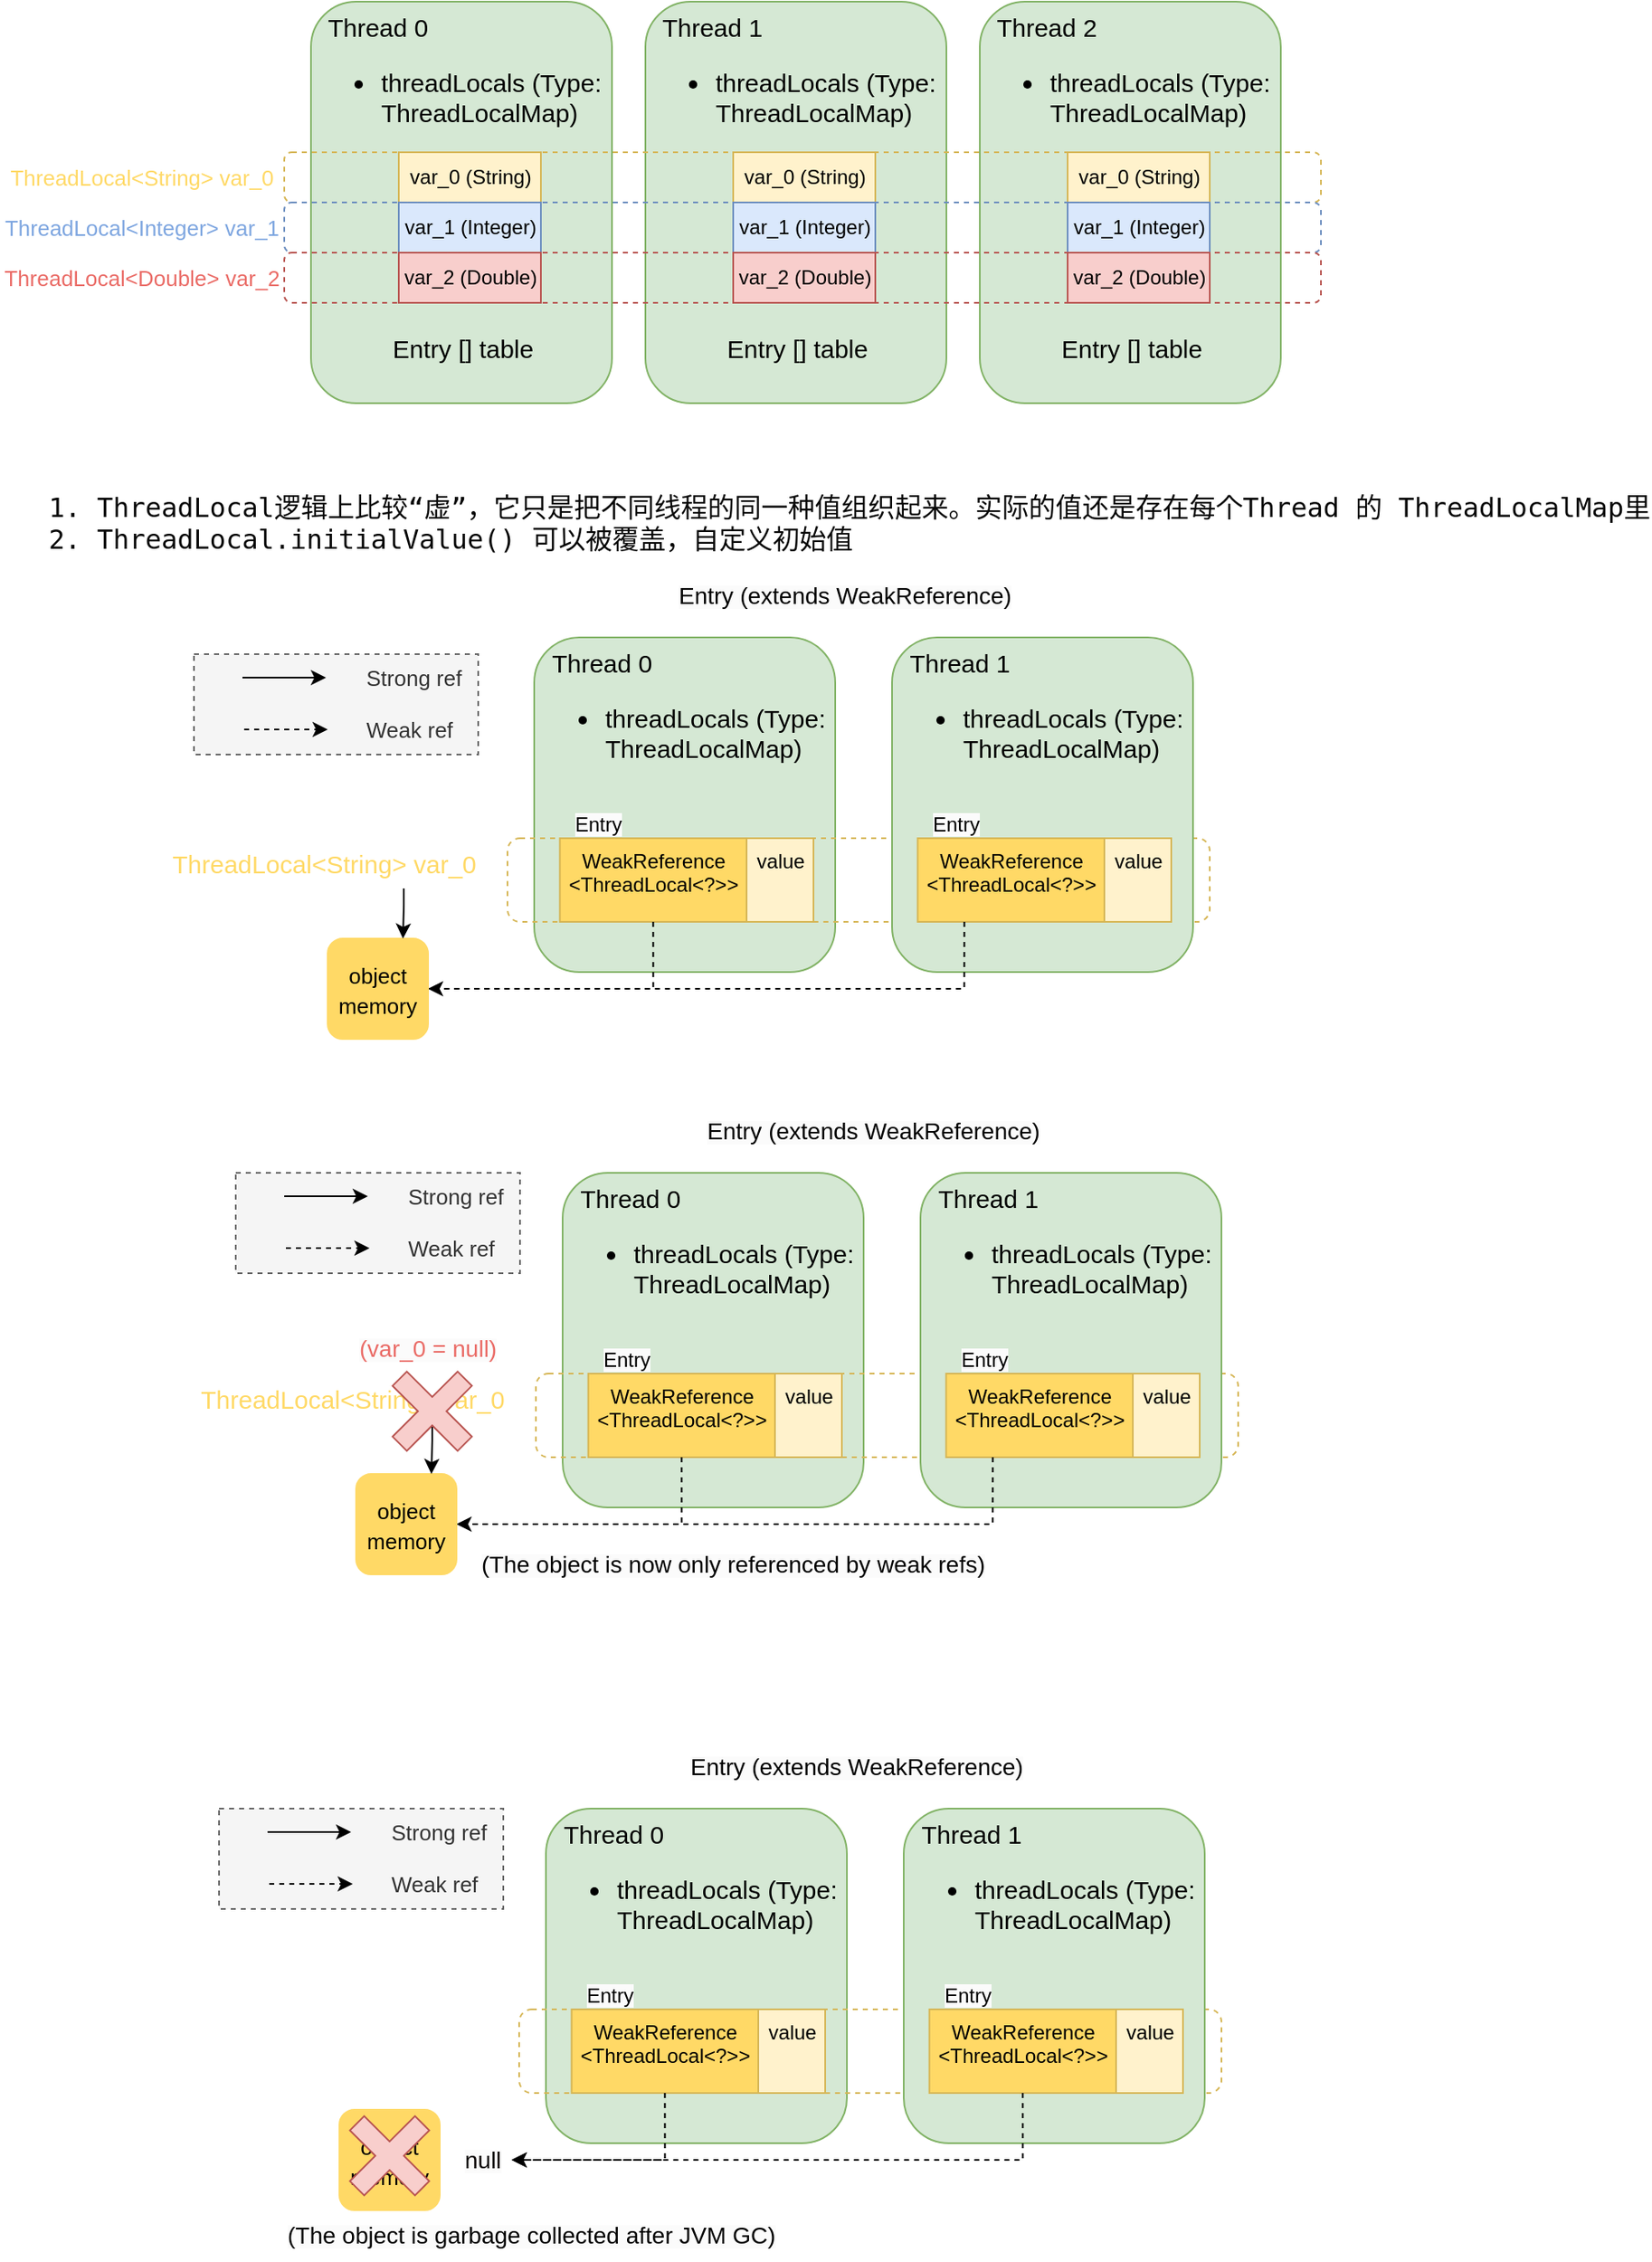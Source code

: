<mxfile version="20.8.16" type="device"><diagram name="Page-1" id="KQCUsc4R_LKJcr5QYnET"><mxGraphModel dx="1717" dy="434" grid="1" gridSize="10" guides="1" tooltips="1" connect="1" arrows="1" fold="1" page="1" pageScale="1" pageWidth="827" pageHeight="1169" math="0" shadow="0"><root><mxCell id="0"/><mxCell id="1" parent="0"/><mxCell id="B_DKXvZVh4NNkAIcKHOD-2" value="&lt;font style=&quot;font-size: 15px;&quot;&gt;&amp;nbsp; Thread 0&lt;br&gt;&lt;ul&gt;&lt;li&gt;&lt;font style=&quot;font-size: 15px;&quot;&gt;threadLocals&amp;nbsp;&lt;/font&gt;(Type: ThreadLocalMap)&lt;/li&gt;&lt;/ul&gt;&lt;div&gt;&lt;br&gt;&lt;/div&gt;&lt;div&gt;&lt;br&gt;&lt;/div&gt;&lt;div&gt;&lt;br&gt;&lt;/div&gt;&lt;div&gt;&lt;br&gt;&lt;/div&gt;&lt;div&gt;&lt;br&gt;&lt;/div&gt;&lt;div&gt;&lt;br&gt;&lt;/div&gt;&lt;div style=&quot;text-align: center;&quot;&gt;Entry [] table&lt;/div&gt;&lt;/font&gt;" style="rounded=1;whiteSpace=wrap;html=1;fillColor=#d5e8d4;strokeColor=#82b366;align=left;verticalAlign=top;" parent="1" vertex="1"><mxGeometry x="120" y="220" width="180" height="240" as="geometry"/></mxCell><mxCell id="obcMzJV8OdLjoDDide2l-2" value="var_0 (String)" style="rounded=0;whiteSpace=wrap;html=1;fillColor=#fff2cc;strokeColor=#d6b656;" parent="1" vertex="1"><mxGeometry x="172.5" y="310" width="85" height="30" as="geometry"/></mxCell><mxCell id="obcMzJV8OdLjoDDide2l-3" value="var_1 (Integer)" style="rounded=0;whiteSpace=wrap;html=1;fillColor=#dae8fc;strokeColor=#6c8ebf;" parent="1" vertex="1"><mxGeometry x="172.5" y="340" width="85" height="30" as="geometry"/></mxCell><mxCell id="obcMzJV8OdLjoDDide2l-4" value="var_2 (Double)" style="rounded=0;whiteSpace=wrap;html=1;fillColor=#f8cecc;strokeColor=#b85450;" parent="1" vertex="1"><mxGeometry x="172.5" y="370" width="85" height="30" as="geometry"/></mxCell><mxCell id="obcMzJV8OdLjoDDide2l-15" value="&lt;pre style=&quot;background-color:#ffffff;color:#080808;font-family:'JetBrains Mono',monospace;font-size:12.0pt;&quot;&gt;&lt;ol&gt;&lt;li&gt;ThreadLocal逻辑上比较“虚”，它只是把不同线程的同一种值组织起来。实际的值还是存在每个Thread 的 ThreadLocalMap里&lt;/li&gt;&lt;li&gt;ThreadLocal.initialValue() 可以被覆盖，自定义初始值&lt;/li&gt;&lt;/ol&gt;&lt;/pre&gt;" style="text;whiteSpace=wrap;html=1;" parent="1" vertex="1"><mxGeometry x="-50" y="490" width="530" height="70" as="geometry"/></mxCell><mxCell id="obcMzJV8OdLjoDDide2l-20" value="ThreadLocal&amp;lt;String&amp;gt; var_0" style="text;html=1;strokeColor=none;fillColor=none;align=center;verticalAlign=middle;whiteSpace=wrap;rounded=0;fontColor=#FFD966;fontSize=13;" parent="1" vertex="1"><mxGeometry x="-66" y="310" width="170" height="30" as="geometry"/></mxCell><mxCell id="obcMzJV8OdLjoDDide2l-21" value="&lt;font style=&quot;font-size: 15px;&quot;&gt;&amp;nbsp; Thread 1&lt;br&gt;&lt;ul&gt;&lt;li&gt;&lt;font style=&quot;font-size: 15px;&quot;&gt;threadLocals&amp;nbsp;&lt;/font&gt;(Type: ThreadLocalMap)&lt;/li&gt;&lt;/ul&gt;&lt;div&gt;&lt;br&gt;&lt;/div&gt;&lt;div&gt;&lt;br&gt;&lt;/div&gt;&lt;div&gt;&lt;br&gt;&lt;/div&gt;&lt;div&gt;&lt;br&gt;&lt;/div&gt;&lt;div&gt;&lt;br&gt;&lt;/div&gt;&lt;div&gt;&lt;br&gt;&lt;/div&gt;&lt;div style=&quot;text-align: center;&quot;&gt;Entry [] table&lt;/div&gt;&lt;/font&gt;" style="rounded=1;whiteSpace=wrap;html=1;fillColor=#d5e8d4;strokeColor=#82b366;align=left;verticalAlign=top;" parent="1" vertex="1"><mxGeometry x="320" y="220" width="180" height="240" as="geometry"/></mxCell><mxCell id="obcMzJV8OdLjoDDide2l-22" value="var_0 (String)" style="rounded=0;whiteSpace=wrap;html=1;fillColor=#fff2cc;strokeColor=#d6b656;" parent="1" vertex="1"><mxGeometry x="372.5" y="310" width="85" height="30" as="geometry"/></mxCell><mxCell id="obcMzJV8OdLjoDDide2l-23" value="var_1 (Integer)" style="rounded=0;whiteSpace=wrap;html=1;fillColor=#dae8fc;strokeColor=#6c8ebf;" parent="1" vertex="1"><mxGeometry x="372.5" y="340" width="85" height="30" as="geometry"/></mxCell><mxCell id="obcMzJV8OdLjoDDide2l-24" value="var_2 (Double)" style="rounded=0;whiteSpace=wrap;html=1;fillColor=#f8cecc;strokeColor=#b85450;" parent="1" vertex="1"><mxGeometry x="372.5" y="370" width="85" height="30" as="geometry"/></mxCell><mxCell id="obcMzJV8OdLjoDDide2l-25" value="&lt;font style=&quot;font-size: 15px;&quot;&gt;&amp;nbsp; Thread 2&lt;br&gt;&lt;ul&gt;&lt;li&gt;&lt;font style=&quot;font-size: 15px;&quot;&gt;threadLocals&amp;nbsp;&lt;/font&gt;(Type: ThreadLocalMap)&lt;/li&gt;&lt;/ul&gt;&lt;div&gt;&lt;br&gt;&lt;/div&gt;&lt;div&gt;&lt;br&gt;&lt;/div&gt;&lt;div&gt;&lt;br&gt;&lt;/div&gt;&lt;div&gt;&lt;br&gt;&lt;/div&gt;&lt;div&gt;&lt;br&gt;&lt;/div&gt;&lt;div&gt;&lt;br&gt;&lt;/div&gt;&lt;div style=&quot;text-align: center;&quot;&gt;Entry [] table&lt;/div&gt;&lt;/font&gt;" style="rounded=1;whiteSpace=wrap;html=1;fillColor=#d5e8d4;strokeColor=#82b366;align=left;verticalAlign=top;" parent="1" vertex="1"><mxGeometry x="520" y="220" width="180" height="240" as="geometry"/></mxCell><mxCell id="obcMzJV8OdLjoDDide2l-26" value="var_0 (String)" style="rounded=0;whiteSpace=wrap;html=1;fillColor=#fff2cc;strokeColor=#d6b656;" parent="1" vertex="1"><mxGeometry x="572.5" y="310" width="85" height="30" as="geometry"/></mxCell><mxCell id="obcMzJV8OdLjoDDide2l-27" value="var_1 (Integer)" style="rounded=0;whiteSpace=wrap;html=1;fillColor=#dae8fc;strokeColor=#6c8ebf;" parent="1" vertex="1"><mxGeometry x="572.5" y="340" width="85" height="30" as="geometry"/></mxCell><mxCell id="obcMzJV8OdLjoDDide2l-28" value="var_2 (Double)" style="rounded=0;whiteSpace=wrap;html=1;fillColor=#f8cecc;strokeColor=#b85450;" parent="1" vertex="1"><mxGeometry x="572.5" y="370" width="85" height="30" as="geometry"/></mxCell><mxCell id="obcMzJV8OdLjoDDide2l-14" value="" style="rounded=1;whiteSpace=wrap;html=1;fillColor=none;strokeColor=#d6b656;dashed=1;" parent="1" vertex="1"><mxGeometry x="104" y="310" width="620" height="30" as="geometry"/></mxCell><mxCell id="obcMzJV8OdLjoDDide2l-29" value="ThreadLocal&amp;lt;Integer&amp;gt; var_1" style="text;html=1;strokeColor=none;fillColor=none;align=center;verticalAlign=middle;whiteSpace=wrap;rounded=0;fontColor=#7EA6E0;fontSize=13;" parent="1" vertex="1"><mxGeometry x="-66" y="340" width="170" height="30" as="geometry"/></mxCell><mxCell id="obcMzJV8OdLjoDDide2l-30" value="" style="rounded=1;whiteSpace=wrap;html=1;fillColor=none;strokeColor=#6c8ebf;dashed=1;" parent="1" vertex="1"><mxGeometry x="104" y="340" width="620" height="30" as="geometry"/></mxCell><mxCell id="obcMzJV8OdLjoDDide2l-31" value="ThreadLocal&amp;lt;Double&amp;gt; var_2" style="text;html=1;strokeColor=none;fillColor=none;align=center;verticalAlign=middle;whiteSpace=wrap;rounded=0;fontColor=#EA6B66;fontSize=13;" parent="1" vertex="1"><mxGeometry x="-66" y="370" width="170" height="30" as="geometry"/></mxCell><mxCell id="obcMzJV8OdLjoDDide2l-32" value="" style="rounded=1;whiteSpace=wrap;html=1;fillColor=none;strokeColor=#b85450;dashed=1;" parent="1" vertex="1"><mxGeometry x="104" y="370" width="620" height="30" as="geometry"/></mxCell><mxCell id="EUvxpRWeTbnIvsRuFdWX-4" value="&lt;span style=&quot;color: rgb(0, 0, 0); font-family: Helvetica; font-style: normal; font-variant-ligatures: normal; font-variant-caps: normal; font-weight: 400; letter-spacing: normal; orphans: 2; text-align: center; text-indent: 0px; text-transform: none; widows: 2; word-spacing: 0px; -webkit-text-stroke-width: 0px; background-color: rgb(251, 251, 251); text-decoration-thickness: initial; text-decoration-style: initial; text-decoration-color: initial; float: none; display: inline !important;&quot;&gt;&lt;font style=&quot;font-size: 14px;&quot;&gt;Entry (extends WeakReference)&lt;/font&gt;&lt;/span&gt;" style="text;whiteSpace=wrap;html=1;" vertex="1" parent="1"><mxGeometry x="337.5" y="560" width="220" height="40" as="geometry"/></mxCell><mxCell id="EUvxpRWeTbnIvsRuFdWX-5" value="&lt;font style=&quot;font-size: 15px;&quot;&gt;&amp;nbsp; Thread 0&lt;br&gt;&lt;ul&gt;&lt;li&gt;&lt;font style=&quot;font-size: 15px;&quot;&gt;threadLocals&amp;nbsp;&lt;/font&gt;(Type: ThreadLocalMap)&lt;/li&gt;&lt;/ul&gt;&lt;div&gt;&lt;br&gt;&lt;/div&gt;&lt;div&gt;&lt;br&gt;&lt;/div&gt;&lt;div&gt;&lt;br&gt;&lt;/div&gt;&lt;div&gt;&lt;br&gt;&lt;/div&gt;&lt;div&gt;&lt;br&gt;&lt;/div&gt;&lt;div&gt;&lt;br&gt;&lt;/div&gt;&lt;div style=&quot;text-align: center;&quot;&gt;&lt;br&gt;&lt;/div&gt;&lt;/font&gt;" style="rounded=1;whiteSpace=wrap;html=1;fillColor=#d5e8d4;strokeColor=#82b366;align=left;verticalAlign=top;" vertex="1" parent="1"><mxGeometry x="253.5" y="600" width="180" height="200" as="geometry"/></mxCell><mxCell id="EUvxpRWeTbnIvsRuFdWX-6" value="" style="rounded=0;whiteSpace=wrap;html=1;fillColor=#fff2cc;strokeColor=#d6b656;" vertex="1" parent="1"><mxGeometry x="275.83" y="720" width="141.67" height="50" as="geometry"/></mxCell><mxCell id="EUvxpRWeTbnIvsRuFdWX-9" value="&lt;font style=&quot;font-size: 15px;&quot;&gt;ThreadLocal&amp;lt;String&amp;gt; var_0&lt;/font&gt;" style="text;html=1;strokeColor=none;fillColor=none;align=center;verticalAlign=middle;whiteSpace=wrap;rounded=0;fontColor=#FFD966;fontSize=13;" vertex="1" parent="1"><mxGeometry x="33" y="720" width="190" height="30" as="geometry"/></mxCell><mxCell id="EUvxpRWeTbnIvsRuFdWX-26" value="" style="rounded=1;whiteSpace=wrap;html=1;fillColor=none;strokeColor=#d6b656;dashed=1;" vertex="1" parent="1"><mxGeometry x="237.5" y="720" width="420" height="50" as="geometry"/></mxCell><mxCell id="EUvxpRWeTbnIvsRuFdWX-27" value="&lt;span style=&quot;color: rgb(0, 0, 0); font-family: Helvetica; font-size: 12px; font-style: normal; font-variant-ligatures: normal; font-variant-caps: normal; font-weight: 400; letter-spacing: normal; orphans: 2; text-align: center; text-indent: 0px; text-transform: none; widows: 2; word-spacing: 0px; -webkit-text-stroke-width: 0px; background-color: rgb(251, 251, 251); text-decoration-thickness: initial; text-decoration-style: initial; text-decoration-color: initial; float: none; display: inline !important;&quot;&gt;Entry&lt;/span&gt;" style="text;whiteSpace=wrap;html=1;fontSize=15;" vertex="1" parent="1"><mxGeometry x="275.83" y="695" width="110" height="40" as="geometry"/></mxCell><mxCell id="EUvxpRWeTbnIvsRuFdWX-3" value="WeakReference&lt;br&gt;&amp;lt;ThreadLocal&amp;lt;?&amp;gt;&amp;gt;" style="rounded=0;whiteSpace=wrap;html=1;fillColor=#FFD966;strokeColor=#d6b656;horizontal=1;align=center;verticalAlign=top;" vertex="1" parent="1"><mxGeometry x="268.83" y="720" width="111.67" height="50" as="geometry"/></mxCell><mxCell id="EUvxpRWeTbnIvsRuFdWX-1" value="value" style="rounded=0;whiteSpace=wrap;html=1;fillColor=#fff2cc;strokeColor=#d6b656;horizontal=1;align=center;verticalAlign=top;" vertex="1" parent="1"><mxGeometry x="380.5" y="720" width="40" height="50" as="geometry"/></mxCell><mxCell id="EUvxpRWeTbnIvsRuFdWX-28" value="" style="endArrow=classic;html=1;rounded=0;fontSize=15;exitX=0.5;exitY=1;exitDx=0;exitDy=0;entryX=1;entryY=0.5;entryDx=0;entryDy=0;edgeStyle=orthogonalEdgeStyle;dashed=1;" edge="1" parent="1" source="EUvxpRWeTbnIvsRuFdWX-3" target="EUvxpRWeTbnIvsRuFdWX-36"><mxGeometry width="50" height="50" relative="1" as="geometry"><mxPoint x="237.5" y="740" as="sourcePoint"/><mxPoint x="287.5" y="690" as="targetPoint"/><Array as="points"><mxPoint x="325" y="810"/></Array></mxGeometry></mxCell><mxCell id="EUvxpRWeTbnIvsRuFdWX-30" value="&lt;font style=&quot;font-size: 15px;&quot;&gt;&amp;nbsp; Thread 1&lt;br&gt;&lt;ul&gt;&lt;li&gt;&lt;font style=&quot;font-size: 15px;&quot;&gt;threadLocals&amp;nbsp;&lt;/font&gt;(Type: ThreadLocalMap)&lt;/li&gt;&lt;/ul&gt;&lt;div&gt;&lt;br&gt;&lt;/div&gt;&lt;div&gt;&lt;br&gt;&lt;/div&gt;&lt;div&gt;&lt;br&gt;&lt;/div&gt;&lt;div&gt;&lt;br&gt;&lt;/div&gt;&lt;div&gt;&lt;br&gt;&lt;/div&gt;&lt;div&gt;&lt;br&gt;&lt;/div&gt;&lt;div style=&quot;text-align: center;&quot;&gt;&lt;br&gt;&lt;/div&gt;&lt;/font&gt;" style="rounded=1;whiteSpace=wrap;html=1;fillColor=#d5e8d4;strokeColor=#82b366;align=left;verticalAlign=top;" vertex="1" parent="1"><mxGeometry x="467.5" y="600" width="180" height="200" as="geometry"/></mxCell><mxCell id="EUvxpRWeTbnIvsRuFdWX-31" value="" style="rounded=0;whiteSpace=wrap;html=1;fillColor=#fff2cc;strokeColor=#d6b656;" vertex="1" parent="1"><mxGeometry x="489.83" y="720" width="141.67" height="50" as="geometry"/></mxCell><mxCell id="EUvxpRWeTbnIvsRuFdWX-32" value="&lt;span style=&quot;color: rgb(0, 0, 0); font-family: Helvetica; font-size: 12px; font-style: normal; font-variant-ligatures: normal; font-variant-caps: normal; font-weight: 400; letter-spacing: normal; orphans: 2; text-align: center; text-indent: 0px; text-transform: none; widows: 2; word-spacing: 0px; -webkit-text-stroke-width: 0px; background-color: rgb(251, 251, 251); text-decoration-thickness: initial; text-decoration-style: initial; text-decoration-color: initial; float: none; display: inline !important;&quot;&gt;Entry&lt;/span&gt;" style="text;whiteSpace=wrap;html=1;fontSize=15;" vertex="1" parent="1"><mxGeometry x="489.83" y="695" width="110" height="40" as="geometry"/></mxCell><mxCell id="EUvxpRWeTbnIvsRuFdWX-33" value="WeakReference&lt;br&gt;&amp;lt;ThreadLocal&amp;lt;?&amp;gt;&amp;gt;" style="rounded=0;whiteSpace=wrap;html=1;fillColor=#FFD966;strokeColor=#d6b656;horizontal=1;align=center;verticalAlign=top;" vertex="1" parent="1"><mxGeometry x="482.83" y="720" width="111.67" height="50" as="geometry"/></mxCell><mxCell id="EUvxpRWeTbnIvsRuFdWX-34" value="value" style="rounded=0;whiteSpace=wrap;html=1;fillColor=#fff2cc;strokeColor=#d6b656;horizontal=1;align=center;verticalAlign=top;" vertex="1" parent="1"><mxGeometry x="594.5" y="720" width="40" height="50" as="geometry"/></mxCell><mxCell id="EUvxpRWeTbnIvsRuFdWX-29" value="" style="endArrow=classic;html=1;rounded=0;fontSize=15;dashed=1;exitX=0.25;exitY=1;exitDx=0;exitDy=0;entryX=1;entryY=0.5;entryDx=0;entryDy=0;edgeStyle=orthogonalEdgeStyle;" edge="1" parent="1" source="EUvxpRWeTbnIvsRuFdWX-33" target="EUvxpRWeTbnIvsRuFdWX-36"><mxGeometry width="50" height="50" relative="1" as="geometry"><mxPoint x="157.5" y="650" as="sourcePoint"/><mxPoint x="227.5" y="720" as="targetPoint"/><Array as="points"><mxPoint x="511" y="810"/><mxPoint x="160" y="810"/></Array></mxGeometry></mxCell><mxCell id="EUvxpRWeTbnIvsRuFdWX-36" value="&lt;font style=&quot;font-size: 13px;&quot;&gt;object&lt;br&gt;memory&lt;/font&gt;" style="rounded=1;whiteSpace=wrap;html=1;strokeColor=#FFD966;fontSize=15;fillColor=#FFD966;" vertex="1" parent="1"><mxGeometry x="130" y="780" width="60" height="60" as="geometry"/></mxCell><mxCell id="EUvxpRWeTbnIvsRuFdWX-37" value="" style="endArrow=classic;html=1;rounded=0;fontSize=15;exitX=0.75;exitY=1;exitDx=0;exitDy=0;entryX=0.75;entryY=0;entryDx=0;entryDy=0;edgeStyle=orthogonalEdgeStyle;" edge="1" parent="1" source="EUvxpRWeTbnIvsRuFdWX-9" target="EUvxpRWeTbnIvsRuFdWX-36"><mxGeometry width="50" height="50" relative="1" as="geometry"><mxPoint x="334.665" y="780" as="sourcePoint"/><mxPoint x="200" y="820" as="targetPoint"/><Array as="points"><mxPoint x="176" y="760"/><mxPoint x="175" y="760"/></Array></mxGeometry></mxCell><mxCell id="EUvxpRWeTbnIvsRuFdWX-38" value="&lt;span style=&quot;color: rgb(0, 0, 0); font-family: Helvetica; font-style: normal; font-variant-ligatures: normal; font-variant-caps: normal; font-weight: 400; letter-spacing: normal; orphans: 2; text-align: center; text-indent: 0px; text-transform: none; widows: 2; word-spacing: 0px; -webkit-text-stroke-width: 0px; background-color: rgb(251, 251, 251); text-decoration-thickness: initial; text-decoration-style: initial; text-decoration-color: initial; float: none; display: inline !important;&quot;&gt;&lt;font style=&quot;font-size: 14px;&quot;&gt;Entry (extends WeakReference)&lt;/font&gt;&lt;/span&gt;" style="text;whiteSpace=wrap;html=1;" vertex="1" parent="1"><mxGeometry x="354.5" y="880" width="220" height="40" as="geometry"/></mxCell><mxCell id="EUvxpRWeTbnIvsRuFdWX-39" value="&lt;font style=&quot;font-size: 15px;&quot;&gt;&amp;nbsp; Thread 0&lt;br&gt;&lt;ul&gt;&lt;li&gt;&lt;font style=&quot;font-size: 15px;&quot;&gt;threadLocals&amp;nbsp;&lt;/font&gt;(Type: ThreadLocalMap)&lt;/li&gt;&lt;/ul&gt;&lt;div&gt;&lt;br&gt;&lt;/div&gt;&lt;div&gt;&lt;br&gt;&lt;/div&gt;&lt;div&gt;&lt;br&gt;&lt;/div&gt;&lt;div&gt;&lt;br&gt;&lt;/div&gt;&lt;div&gt;&lt;br&gt;&lt;/div&gt;&lt;div&gt;&lt;br&gt;&lt;/div&gt;&lt;div style=&quot;text-align: center;&quot;&gt;&lt;br&gt;&lt;/div&gt;&lt;/font&gt;" style="rounded=1;whiteSpace=wrap;html=1;fillColor=#d5e8d4;strokeColor=#82b366;align=left;verticalAlign=top;" vertex="1" parent="1"><mxGeometry x="270.5" y="920" width="180" height="200" as="geometry"/></mxCell><mxCell id="EUvxpRWeTbnIvsRuFdWX-40" value="" style="rounded=0;whiteSpace=wrap;html=1;fillColor=#fff2cc;strokeColor=#d6b656;" vertex="1" parent="1"><mxGeometry x="292.83" y="1040" width="141.67" height="50" as="geometry"/></mxCell><mxCell id="EUvxpRWeTbnIvsRuFdWX-41" value="&lt;font style=&quot;font-size: 15px;&quot;&gt;ThreadLocal&amp;lt;String&amp;gt; var_0&lt;/font&gt;" style="text;html=1;strokeColor=none;fillColor=none;align=center;verticalAlign=middle;whiteSpace=wrap;rounded=0;fontColor=#FFD966;fontSize=13;" vertex="1" parent="1"><mxGeometry x="50" y="1040" width="190" height="30" as="geometry"/></mxCell><mxCell id="EUvxpRWeTbnIvsRuFdWX-42" value="" style="rounded=1;whiteSpace=wrap;html=1;fillColor=none;strokeColor=#d6b656;dashed=1;" vertex="1" parent="1"><mxGeometry x="254.5" y="1040" width="420" height="50" as="geometry"/></mxCell><mxCell id="EUvxpRWeTbnIvsRuFdWX-43" value="&lt;span style=&quot;color: rgb(0, 0, 0); font-family: Helvetica; font-size: 12px; font-style: normal; font-variant-ligatures: normal; font-variant-caps: normal; font-weight: 400; letter-spacing: normal; orphans: 2; text-align: center; text-indent: 0px; text-transform: none; widows: 2; word-spacing: 0px; -webkit-text-stroke-width: 0px; background-color: rgb(251, 251, 251); text-decoration-thickness: initial; text-decoration-style: initial; text-decoration-color: initial; float: none; display: inline !important;&quot;&gt;Entry&lt;/span&gt;" style="text;whiteSpace=wrap;html=1;fontSize=15;" vertex="1" parent="1"><mxGeometry x="292.83" y="1015" width="110" height="40" as="geometry"/></mxCell><mxCell id="EUvxpRWeTbnIvsRuFdWX-44" value="WeakReference&lt;br&gt;&amp;lt;ThreadLocal&amp;lt;?&amp;gt;&amp;gt;" style="rounded=0;whiteSpace=wrap;html=1;fillColor=#FFD966;strokeColor=#d6b656;horizontal=1;align=center;verticalAlign=top;" vertex="1" parent="1"><mxGeometry x="285.83" y="1040" width="111.67" height="50" as="geometry"/></mxCell><mxCell id="EUvxpRWeTbnIvsRuFdWX-45" value="value" style="rounded=0;whiteSpace=wrap;html=1;fillColor=#fff2cc;strokeColor=#d6b656;horizontal=1;align=center;verticalAlign=top;" vertex="1" parent="1"><mxGeometry x="397.5" y="1040" width="40" height="50" as="geometry"/></mxCell><mxCell id="EUvxpRWeTbnIvsRuFdWX-46" value="" style="endArrow=classic;html=1;rounded=0;fontSize=15;exitX=0.5;exitY=1;exitDx=0;exitDy=0;entryX=1;entryY=0.5;entryDx=0;entryDy=0;edgeStyle=orthogonalEdgeStyle;dashed=1;" edge="1" parent="1" source="EUvxpRWeTbnIvsRuFdWX-44" target="EUvxpRWeTbnIvsRuFdWX-53"><mxGeometry width="50" height="50" relative="1" as="geometry"><mxPoint x="254.5" y="1060" as="sourcePoint"/><mxPoint x="304.5" y="1010" as="targetPoint"/><Array as="points"><mxPoint x="342" y="1130"/></Array></mxGeometry></mxCell><mxCell id="EUvxpRWeTbnIvsRuFdWX-47" value="&lt;font style=&quot;font-size: 15px;&quot;&gt;&amp;nbsp; Thread 1&lt;br&gt;&lt;ul&gt;&lt;li&gt;&lt;font style=&quot;font-size: 15px;&quot;&gt;threadLocals&amp;nbsp;&lt;/font&gt;(Type: ThreadLocalMap)&lt;/li&gt;&lt;/ul&gt;&lt;div&gt;&lt;br&gt;&lt;/div&gt;&lt;div&gt;&lt;br&gt;&lt;/div&gt;&lt;div&gt;&lt;br&gt;&lt;/div&gt;&lt;div&gt;&lt;br&gt;&lt;/div&gt;&lt;div&gt;&lt;br&gt;&lt;/div&gt;&lt;div&gt;&lt;br&gt;&lt;/div&gt;&lt;div style=&quot;text-align: center;&quot;&gt;&lt;br&gt;&lt;/div&gt;&lt;/font&gt;" style="rounded=1;whiteSpace=wrap;html=1;fillColor=#d5e8d4;strokeColor=#82b366;align=left;verticalAlign=top;" vertex="1" parent="1"><mxGeometry x="484.5" y="920" width="180" height="200" as="geometry"/></mxCell><mxCell id="EUvxpRWeTbnIvsRuFdWX-48" value="" style="rounded=0;whiteSpace=wrap;html=1;fillColor=#fff2cc;strokeColor=#d6b656;" vertex="1" parent="1"><mxGeometry x="506.83" y="1040" width="141.67" height="50" as="geometry"/></mxCell><mxCell id="EUvxpRWeTbnIvsRuFdWX-49" value="&lt;span style=&quot;color: rgb(0, 0, 0); font-family: Helvetica; font-size: 12px; font-style: normal; font-variant-ligatures: normal; font-variant-caps: normal; font-weight: 400; letter-spacing: normal; orphans: 2; text-align: center; text-indent: 0px; text-transform: none; widows: 2; word-spacing: 0px; -webkit-text-stroke-width: 0px; background-color: rgb(251, 251, 251); text-decoration-thickness: initial; text-decoration-style: initial; text-decoration-color: initial; float: none; display: inline !important;&quot;&gt;Entry&lt;/span&gt;" style="text;whiteSpace=wrap;html=1;fontSize=15;" vertex="1" parent="1"><mxGeometry x="506.83" y="1015" width="110" height="40" as="geometry"/></mxCell><mxCell id="EUvxpRWeTbnIvsRuFdWX-50" value="WeakReference&lt;br&gt;&amp;lt;ThreadLocal&amp;lt;?&amp;gt;&amp;gt;" style="rounded=0;whiteSpace=wrap;html=1;fillColor=#FFD966;strokeColor=#d6b656;horizontal=1;align=center;verticalAlign=top;" vertex="1" parent="1"><mxGeometry x="499.83" y="1040" width="111.67" height="50" as="geometry"/></mxCell><mxCell id="EUvxpRWeTbnIvsRuFdWX-51" value="value" style="rounded=0;whiteSpace=wrap;html=1;fillColor=#fff2cc;strokeColor=#d6b656;horizontal=1;align=center;verticalAlign=top;" vertex="1" parent="1"><mxGeometry x="611.5" y="1040" width="40" height="50" as="geometry"/></mxCell><mxCell id="EUvxpRWeTbnIvsRuFdWX-52" value="" style="endArrow=classic;html=1;rounded=0;fontSize=15;dashed=1;exitX=0.25;exitY=1;exitDx=0;exitDy=0;entryX=1;entryY=0.5;entryDx=0;entryDy=0;edgeStyle=orthogonalEdgeStyle;" edge="1" parent="1" source="EUvxpRWeTbnIvsRuFdWX-50" target="EUvxpRWeTbnIvsRuFdWX-53"><mxGeometry width="50" height="50" relative="1" as="geometry"><mxPoint x="174.5" y="970" as="sourcePoint"/><mxPoint x="244.5" y="1040" as="targetPoint"/><Array as="points"><mxPoint x="528" y="1130"/><mxPoint x="177" y="1130"/></Array></mxGeometry></mxCell><mxCell id="EUvxpRWeTbnIvsRuFdWX-53" value="&lt;font style=&quot;font-size: 13px;&quot;&gt;object&lt;br&gt;memory&lt;/font&gt;" style="rounded=1;whiteSpace=wrap;html=1;strokeColor=#FFD966;fontSize=15;fillColor=#FFD966;" vertex="1" parent="1"><mxGeometry x="147" y="1100" width="60" height="60" as="geometry"/></mxCell><mxCell id="EUvxpRWeTbnIvsRuFdWX-54" value="" style="endArrow=classic;html=1;rounded=0;fontSize=15;exitX=0.75;exitY=1;exitDx=0;exitDy=0;entryX=0.75;entryY=0;entryDx=0;entryDy=0;edgeStyle=orthogonalEdgeStyle;" edge="1" parent="1" source="EUvxpRWeTbnIvsRuFdWX-41" target="EUvxpRWeTbnIvsRuFdWX-53"><mxGeometry width="50" height="50" relative="1" as="geometry"><mxPoint x="351.665" y="1100" as="sourcePoint"/><mxPoint x="217" y="1140" as="targetPoint"/><Array as="points"><mxPoint x="193" y="1080"/><mxPoint x="192" y="1080"/></Array></mxGeometry></mxCell><mxCell id="EUvxpRWeTbnIvsRuFdWX-56" value="&lt;div style=&quot;&quot;&gt;&lt;span style=&quot;background-color: initial;&quot;&gt;&amp;nbsp; &amp;nbsp; &amp;nbsp; &amp;nbsp; &amp;nbsp; &amp;nbsp; &amp;nbsp; &amp;nbsp; &amp;nbsp; &amp;nbsp; &amp;nbsp; &amp;nbsp; &amp;nbsp; &amp;nbsp; Strong ref&lt;/span&gt;&lt;/div&gt;&lt;br&gt;&lt;div style=&quot;&quot;&gt;&lt;span style=&quot;background-color: initial;&quot;&gt;&amp;nbsp; &amp;nbsp; &amp;nbsp; &amp;nbsp; &amp;nbsp; &amp;nbsp; &amp;nbsp; &amp;nbsp; &amp;nbsp; &amp;nbsp; &amp;nbsp; &amp;nbsp; &amp;nbsp; &amp;nbsp; Weak ref&lt;/span&gt;&lt;/div&gt;" style="rounded=0;whiteSpace=wrap;html=1;fontSize=13;fillColor=#f5f5f5;fontColor=#333333;strokeColor=#666666;dashed=1;align=left;" vertex="1" parent="1"><mxGeometry x="50" y="610" width="170" height="60" as="geometry"/></mxCell><mxCell id="EUvxpRWeTbnIvsRuFdWX-59" value="" style="endArrow=classic;html=1;rounded=0;fontSize=13;" edge="1" parent="1"><mxGeometry width="50" height="50" relative="1" as="geometry"><mxPoint x="79" y="624" as="sourcePoint"/><mxPoint x="129" y="624" as="targetPoint"/></mxGeometry></mxCell><mxCell id="EUvxpRWeTbnIvsRuFdWX-60" value="" style="endArrow=classic;html=1;rounded=0;fontSize=13;dashed=1;" edge="1" parent="1"><mxGeometry width="50" height="50" relative="1" as="geometry"><mxPoint x="80" y="655" as="sourcePoint"/><mxPoint x="130" y="655" as="targetPoint"/></mxGeometry></mxCell><mxCell id="EUvxpRWeTbnIvsRuFdWX-61" value="&lt;div style=&quot;&quot;&gt;&lt;span style=&quot;background-color: initial;&quot;&gt;&amp;nbsp; &amp;nbsp; &amp;nbsp; &amp;nbsp; &amp;nbsp; &amp;nbsp; &amp;nbsp; &amp;nbsp; &amp;nbsp; &amp;nbsp; &amp;nbsp; &amp;nbsp; &amp;nbsp; &amp;nbsp; Strong ref&lt;/span&gt;&lt;/div&gt;&lt;br&gt;&lt;div style=&quot;&quot;&gt;&lt;span style=&quot;background-color: initial;&quot;&gt;&amp;nbsp; &amp;nbsp; &amp;nbsp; &amp;nbsp; &amp;nbsp; &amp;nbsp; &amp;nbsp; &amp;nbsp; &amp;nbsp; &amp;nbsp; &amp;nbsp; &amp;nbsp; &amp;nbsp; &amp;nbsp; Weak ref&lt;/span&gt;&lt;/div&gt;" style="rounded=0;whiteSpace=wrap;html=1;fontSize=13;fillColor=#f5f5f5;fontColor=#333333;strokeColor=#666666;dashed=1;align=left;" vertex="1" parent="1"><mxGeometry x="75" y="920" width="170" height="60" as="geometry"/></mxCell><mxCell id="EUvxpRWeTbnIvsRuFdWX-62" value="" style="endArrow=classic;html=1;rounded=0;fontSize=13;" edge="1" parent="1"><mxGeometry width="50" height="50" relative="1" as="geometry"><mxPoint x="104" y="934.0" as="sourcePoint"/><mxPoint x="154" y="934.0" as="targetPoint"/></mxGeometry></mxCell><mxCell id="EUvxpRWeTbnIvsRuFdWX-63" value="" style="endArrow=classic;html=1;rounded=0;fontSize=13;dashed=1;" edge="1" parent="1"><mxGeometry width="50" height="50" relative="1" as="geometry"><mxPoint x="105" y="965" as="sourcePoint"/><mxPoint x="155" y="965" as="targetPoint"/></mxGeometry></mxCell><mxCell id="EUvxpRWeTbnIvsRuFdWX-65" value="" style="shape=cross;whiteSpace=wrap;html=1;strokeColor=#b85450;fontSize=29;fillColor=#f8cecc;rotation=45;size=0.219;" vertex="1" parent="1"><mxGeometry x="165" y="1035" width="55" height="55" as="geometry"/></mxCell><mxCell id="EUvxpRWeTbnIvsRuFdWX-67" value="&lt;span style=&quot;color: rgb(0, 0, 0); font-family: Helvetica; font-style: normal; font-variant-ligatures: normal; font-variant-caps: normal; font-weight: 400; letter-spacing: normal; orphans: 2; text-align: center; text-indent: 0px; text-transform: none; widows: 2; word-spacing: 0px; -webkit-text-stroke-width: 0px; background-color: rgb(251, 251, 251); text-decoration-thickness: initial; text-decoration-style: initial; text-decoration-color: initial; float: none; display: inline !important;&quot;&gt;&lt;font style=&quot;font-size: 14px;&quot;&gt;Entry (extends WeakReference)&lt;/font&gt;&lt;/span&gt;" style="text;whiteSpace=wrap;html=1;" vertex="1" parent="1"><mxGeometry x="344.5" y="1260" width="220" height="40" as="geometry"/></mxCell><mxCell id="EUvxpRWeTbnIvsRuFdWX-68" value="&lt;font style=&quot;font-size: 15px;&quot;&gt;&amp;nbsp; Thread 0&lt;br&gt;&lt;ul&gt;&lt;li&gt;&lt;font style=&quot;font-size: 15px;&quot;&gt;threadLocals&amp;nbsp;&lt;/font&gt;(Type: ThreadLocalMap)&lt;/li&gt;&lt;/ul&gt;&lt;div&gt;&lt;br&gt;&lt;/div&gt;&lt;div&gt;&lt;br&gt;&lt;/div&gt;&lt;div&gt;&lt;br&gt;&lt;/div&gt;&lt;div&gt;&lt;br&gt;&lt;/div&gt;&lt;div&gt;&lt;br&gt;&lt;/div&gt;&lt;div&gt;&lt;br&gt;&lt;/div&gt;&lt;div style=&quot;text-align: center;&quot;&gt;&lt;br&gt;&lt;/div&gt;&lt;/font&gt;" style="rounded=1;whiteSpace=wrap;html=1;fillColor=#d5e8d4;strokeColor=#82b366;align=left;verticalAlign=top;" vertex="1" parent="1"><mxGeometry x="260.5" y="1300" width="180" height="200" as="geometry"/></mxCell><mxCell id="EUvxpRWeTbnIvsRuFdWX-69" value="" style="rounded=0;whiteSpace=wrap;html=1;fillColor=#fff2cc;strokeColor=#d6b656;" vertex="1" parent="1"><mxGeometry x="282.83" y="1420" width="141.67" height="50" as="geometry"/></mxCell><mxCell id="EUvxpRWeTbnIvsRuFdWX-71" value="" style="rounded=1;whiteSpace=wrap;html=1;fillColor=none;strokeColor=#d6b656;dashed=1;" vertex="1" parent="1"><mxGeometry x="244.5" y="1420" width="420" height="50" as="geometry"/></mxCell><mxCell id="EUvxpRWeTbnIvsRuFdWX-72" value="&lt;span style=&quot;color: rgb(0, 0, 0); font-family: Helvetica; font-size: 12px; font-style: normal; font-variant-ligatures: normal; font-variant-caps: normal; font-weight: 400; letter-spacing: normal; orphans: 2; text-align: center; text-indent: 0px; text-transform: none; widows: 2; word-spacing: 0px; -webkit-text-stroke-width: 0px; background-color: rgb(251, 251, 251); text-decoration-thickness: initial; text-decoration-style: initial; text-decoration-color: initial; float: none; display: inline !important;&quot;&gt;Entry&lt;/span&gt;" style="text;whiteSpace=wrap;html=1;fontSize=15;" vertex="1" parent="1"><mxGeometry x="282.83" y="1395" width="110" height="40" as="geometry"/></mxCell><mxCell id="EUvxpRWeTbnIvsRuFdWX-73" value="WeakReference&lt;br&gt;&amp;lt;ThreadLocal&amp;lt;?&amp;gt;&amp;gt;" style="rounded=0;whiteSpace=wrap;html=1;fillColor=#FFD966;strokeColor=#d6b656;horizontal=1;align=center;verticalAlign=top;" vertex="1" parent="1"><mxGeometry x="275.83" y="1420" width="111.67" height="50" as="geometry"/></mxCell><mxCell id="EUvxpRWeTbnIvsRuFdWX-74" value="value" style="rounded=0;whiteSpace=wrap;html=1;fillColor=#fff2cc;strokeColor=#d6b656;horizontal=1;align=center;verticalAlign=top;" vertex="1" parent="1"><mxGeometry x="387.5" y="1420" width="40" height="50" as="geometry"/></mxCell><mxCell id="EUvxpRWeTbnIvsRuFdWX-75" value="" style="endArrow=classic;html=1;rounded=0;fontSize=15;exitX=0.5;exitY=1;exitDx=0;exitDy=0;edgeStyle=orthogonalEdgeStyle;dashed=1;" edge="1" parent="1" source="EUvxpRWeTbnIvsRuFdWX-73"><mxGeometry width="50" height="50" relative="1" as="geometry"><mxPoint x="244.5" y="1440" as="sourcePoint"/><mxPoint x="240" y="1510" as="targetPoint"/><Array as="points"><mxPoint x="332" y="1510"/></Array></mxGeometry></mxCell><mxCell id="EUvxpRWeTbnIvsRuFdWX-76" value="&lt;font style=&quot;font-size: 15px;&quot;&gt;&amp;nbsp; Thread 1&lt;br&gt;&lt;ul&gt;&lt;li&gt;&lt;font style=&quot;font-size: 15px;&quot;&gt;threadLocals&amp;nbsp;&lt;/font&gt;(Type: ThreadLocalMap)&lt;/li&gt;&lt;/ul&gt;&lt;div&gt;&lt;br&gt;&lt;/div&gt;&lt;div&gt;&lt;br&gt;&lt;/div&gt;&lt;div&gt;&lt;br&gt;&lt;/div&gt;&lt;div&gt;&lt;br&gt;&lt;/div&gt;&lt;div&gt;&lt;br&gt;&lt;/div&gt;&lt;div&gt;&lt;br&gt;&lt;/div&gt;&lt;div style=&quot;text-align: center;&quot;&gt;&lt;br&gt;&lt;/div&gt;&lt;/font&gt;" style="rounded=1;whiteSpace=wrap;html=1;fillColor=#d5e8d4;strokeColor=#82b366;align=left;verticalAlign=top;" vertex="1" parent="1"><mxGeometry x="474.5" y="1300" width="180" height="200" as="geometry"/></mxCell><mxCell id="EUvxpRWeTbnIvsRuFdWX-77" value="" style="rounded=0;whiteSpace=wrap;html=1;fillColor=#fff2cc;strokeColor=#d6b656;" vertex="1" parent="1"><mxGeometry x="496.83" y="1420" width="141.67" height="50" as="geometry"/></mxCell><mxCell id="EUvxpRWeTbnIvsRuFdWX-78" value="&lt;span style=&quot;color: rgb(0, 0, 0); font-family: Helvetica; font-size: 12px; font-style: normal; font-variant-ligatures: normal; font-variant-caps: normal; font-weight: 400; letter-spacing: normal; orphans: 2; text-align: center; text-indent: 0px; text-transform: none; widows: 2; word-spacing: 0px; -webkit-text-stroke-width: 0px; background-color: rgb(251, 251, 251); text-decoration-thickness: initial; text-decoration-style: initial; text-decoration-color: initial; float: none; display: inline !important;&quot;&gt;Entry&lt;/span&gt;" style="text;whiteSpace=wrap;html=1;fontSize=15;" vertex="1" parent="1"><mxGeometry x="496.83" y="1395" width="110" height="40" as="geometry"/></mxCell><mxCell id="EUvxpRWeTbnIvsRuFdWX-79" value="WeakReference&lt;br&gt;&amp;lt;ThreadLocal&amp;lt;?&amp;gt;&amp;gt;" style="rounded=0;whiteSpace=wrap;html=1;fillColor=#FFD966;strokeColor=#d6b656;horizontal=1;align=center;verticalAlign=top;" vertex="1" parent="1"><mxGeometry x="489.83" y="1420" width="111.67" height="50" as="geometry"/></mxCell><mxCell id="EUvxpRWeTbnIvsRuFdWX-80" value="value" style="rounded=0;whiteSpace=wrap;html=1;fillColor=#fff2cc;strokeColor=#d6b656;horizontal=1;align=center;verticalAlign=top;" vertex="1" parent="1"><mxGeometry x="601.5" y="1420" width="40" height="50" as="geometry"/></mxCell><mxCell id="EUvxpRWeTbnIvsRuFdWX-82" value="&lt;font style=&quot;font-size: 13px;&quot;&gt;object&lt;br&gt;memory&lt;/font&gt;" style="rounded=1;whiteSpace=wrap;html=1;strokeColor=#FFD966;fontSize=15;fillColor=#FFD966;" vertex="1" parent="1"><mxGeometry x="137" y="1480" width="60" height="60" as="geometry"/></mxCell><mxCell id="EUvxpRWeTbnIvsRuFdWX-84" value="&lt;div style=&quot;&quot;&gt;&lt;span style=&quot;background-color: initial;&quot;&gt;&amp;nbsp; &amp;nbsp; &amp;nbsp; &amp;nbsp; &amp;nbsp; &amp;nbsp; &amp;nbsp; &amp;nbsp; &amp;nbsp; &amp;nbsp; &amp;nbsp; &amp;nbsp; &amp;nbsp; &amp;nbsp; Strong ref&lt;/span&gt;&lt;/div&gt;&lt;br&gt;&lt;div style=&quot;&quot;&gt;&lt;span style=&quot;background-color: initial;&quot;&gt;&amp;nbsp; &amp;nbsp; &amp;nbsp; &amp;nbsp; &amp;nbsp; &amp;nbsp; &amp;nbsp; &amp;nbsp; &amp;nbsp; &amp;nbsp; &amp;nbsp; &amp;nbsp; &amp;nbsp; &amp;nbsp; Weak ref&lt;/span&gt;&lt;/div&gt;" style="rounded=0;whiteSpace=wrap;html=1;fontSize=13;fillColor=#f5f5f5;fontColor=#333333;strokeColor=#666666;dashed=1;align=left;" vertex="1" parent="1"><mxGeometry x="65" y="1300" width="170" height="60" as="geometry"/></mxCell><mxCell id="EUvxpRWeTbnIvsRuFdWX-85" value="" style="endArrow=classic;html=1;rounded=0;fontSize=13;" edge="1" parent="1"><mxGeometry width="50" height="50" relative="1" as="geometry"><mxPoint x="94" y="1314.0" as="sourcePoint"/><mxPoint x="144" y="1314.0" as="targetPoint"/></mxGeometry></mxCell><mxCell id="EUvxpRWeTbnIvsRuFdWX-86" value="" style="endArrow=classic;html=1;rounded=0;fontSize=13;dashed=1;" edge="1" parent="1"><mxGeometry width="50" height="50" relative="1" as="geometry"><mxPoint x="95" y="1345" as="sourcePoint"/><mxPoint x="145" y="1345" as="targetPoint"/></mxGeometry></mxCell><mxCell id="EUvxpRWeTbnIvsRuFdWX-88" value="" style="shape=cross;whiteSpace=wrap;html=1;strokeColor=#b85450;fontSize=29;fillColor=#f8cecc;rotation=45;size=0.219;" vertex="1" parent="1"><mxGeometry x="139.5" y="1480" width="55" height="55" as="geometry"/></mxCell><mxCell id="EUvxpRWeTbnIvsRuFdWX-89" value="&lt;span style=&quot;color: rgb(0, 0, 0); font-family: Helvetica; font-style: normal; font-variant-ligatures: normal; font-variant-caps: normal; font-weight: 400; letter-spacing: normal; orphans: 2; text-align: center; text-indent: 0px; text-transform: none; widows: 2; word-spacing: 0px; -webkit-text-stroke-width: 0px; background-color: rgb(251, 251, 251); text-decoration-thickness: initial; text-decoration-style: initial; text-decoration-color: initial; float: none; display: inline !important;&quot;&gt;&lt;font style=&quot;font-size: 14px;&quot;&gt;(The object is now only referenced by weak refs)&lt;/font&gt;&lt;/span&gt;" style="text;whiteSpace=wrap;html=1;" vertex="1" parent="1"><mxGeometry x="220" y="1139" width="305" height="30" as="geometry"/></mxCell><mxCell id="EUvxpRWeTbnIvsRuFdWX-90" value="&lt;span style=&quot;color: rgb(0, 0, 0); font-family: Helvetica; font-style: normal; font-variant-ligatures: normal; font-variant-caps: normal; font-weight: 400; letter-spacing: normal; orphans: 2; text-align: center; text-indent: 0px; text-transform: none; widows: 2; word-spacing: 0px; -webkit-text-stroke-width: 0px; background-color: rgb(251, 251, 251); text-decoration-thickness: initial; text-decoration-style: initial; text-decoration-color: initial; float: none; display: inline !important;&quot;&gt;&lt;font style=&quot;font-size: 14px;&quot;&gt;(The object is garbage collected after JVM GC)&lt;/font&gt;&lt;/span&gt;" style="text;whiteSpace=wrap;html=1;" vertex="1" parent="1"><mxGeometry x="104" y="1540" width="305" height="30" as="geometry"/></mxCell><mxCell id="EUvxpRWeTbnIvsRuFdWX-91" value="&lt;span style=&quot;font-family: Helvetica; font-style: normal; font-variant-ligatures: normal; font-variant-caps: normal; font-weight: 400; letter-spacing: normal; orphans: 2; text-align: center; text-indent: 0px; text-transform: none; widows: 2; word-spacing: 0px; -webkit-text-stroke-width: 0px; background-color: rgb(251, 251, 251); text-decoration-thickness: initial; text-decoration-style: initial; text-decoration-color: initial; float: none; display: inline !important;&quot;&gt;&lt;font color=&quot;#ea6b66&quot; style=&quot;font-size: 14px;&quot;&gt;(var_0 = null)&lt;/font&gt;&lt;/span&gt;" style="text;whiteSpace=wrap;html=1;" vertex="1" parent="1"><mxGeometry x="147" y="1010" width="100" height="30" as="geometry"/></mxCell><mxCell id="EUvxpRWeTbnIvsRuFdWX-94" value="" style="endArrow=classic;html=1;rounded=0;fontSize=15;dashed=1;exitX=0.5;exitY=1;exitDx=0;exitDy=0;edgeStyle=orthogonalEdgeStyle;" edge="1" parent="1" source="EUvxpRWeTbnIvsRuFdWX-79"><mxGeometry width="50" height="50" relative="1" as="geometry"><mxPoint x="688.217" y="1480.0" as="sourcePoint"/><mxPoint x="240" y="1510" as="targetPoint"/><Array as="points"><mxPoint x="546" y="1510"/><mxPoint x="320" y="1510"/></Array></mxGeometry></mxCell><mxCell id="EUvxpRWeTbnIvsRuFdWX-95" value="&lt;span style=&quot;font-family: Helvetica; font-style: normal; font-variant-ligatures: normal; font-variant-caps: normal; font-weight: 400; letter-spacing: normal; orphans: 2; text-align: center; text-indent: 0px; text-transform: none; widows: 2; word-spacing: 0px; -webkit-text-stroke-width: 0px; background-color: rgb(251, 251, 251); text-decoration-thickness: initial; text-decoration-style: initial; text-decoration-color: initial; float: none; display: inline !important;&quot;&gt;&lt;font color=&quot;#0a0504&quot; style=&quot;font-size: 14px;&quot;&gt;null&lt;/font&gt;&lt;/span&gt;" style="text;whiteSpace=wrap;html=1;" vertex="1" parent="1"><mxGeometry x="210" y="1495" width="30" height="30" as="geometry"/></mxCell></root></mxGraphModel></diagram></mxfile>